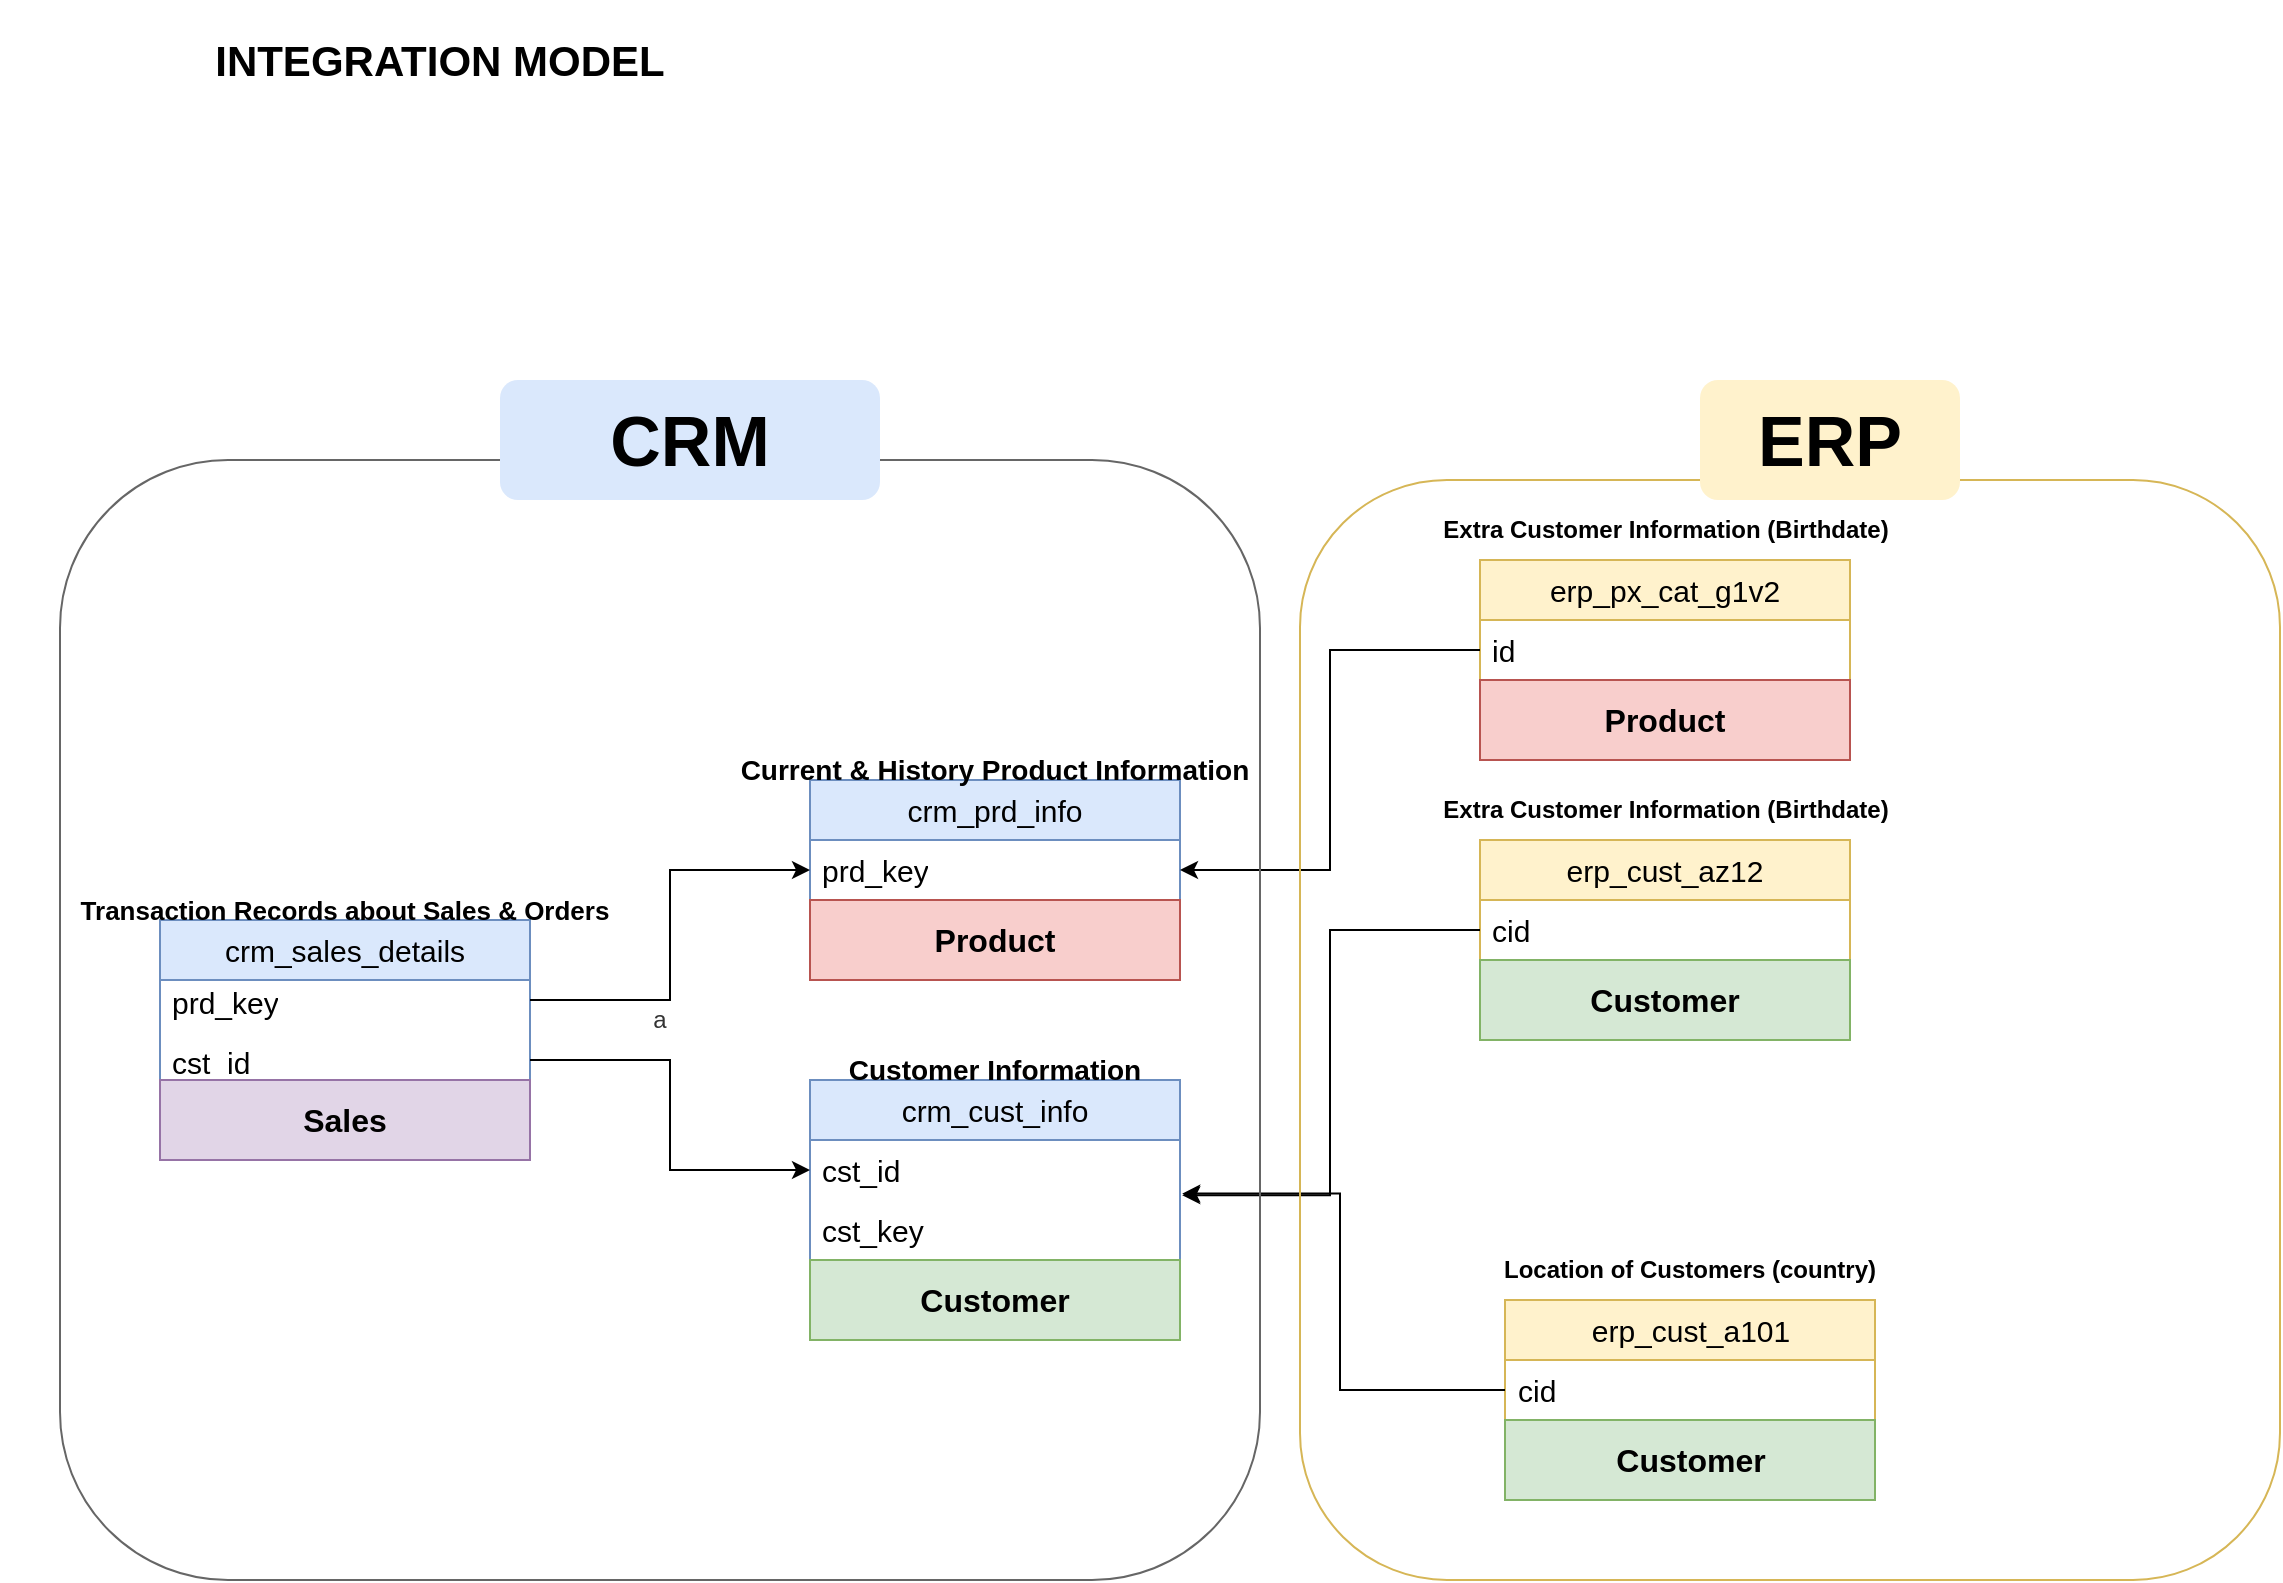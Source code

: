 <mxfile version="27.0.9">
  <diagram name="Page-1" id="bw4_J3o9QSyQrjF8PfWh">
    <mxGraphModel dx="2453" dy="2063" grid="1" gridSize="10" guides="1" tooltips="1" connect="1" arrows="1" fold="1" page="1" pageScale="1" pageWidth="850" pageHeight="1100" math="0" shadow="0">
      <root>
        <mxCell id="0" />
        <mxCell id="1" parent="0" />
        <mxCell id="_McvN5yETM-C3hYu6dwE-1" value="&lt;span&gt;crm_cust_info&lt;/span&gt;" style="swimlane;fontStyle=0;childLayout=stackLayout;horizontal=1;startSize=30;horizontalStack=0;resizeParent=1;resizeParentMax=0;resizeLast=0;collapsible=1;marginBottom=0;whiteSpace=wrap;html=1;fillColor=#dae8fc;strokeColor=#6c8ebf;fontSize=15;" parent="1" vertex="1">
          <mxGeometry x="285" y="320" width="185" height="90" as="geometry" />
        </mxCell>
        <mxCell id="_McvN5yETM-C3hYu6dwE-2" value="cst_id" style="text;strokeColor=none;fillColor=none;align=left;verticalAlign=middle;spacingLeft=4;spacingRight=4;overflow=hidden;points=[[0,0.5],[1,0.5]];portConstraint=eastwest;rotatable=0;whiteSpace=wrap;html=1;fontSize=15;" parent="_McvN5yETM-C3hYu6dwE-1" vertex="1">
          <mxGeometry y="30" width="185" height="30" as="geometry" />
        </mxCell>
        <mxCell id="_McvN5yETM-C3hYu6dwE-22" value="cst_key" style="text;strokeColor=none;fillColor=none;align=left;verticalAlign=middle;spacingLeft=4;spacingRight=4;overflow=hidden;points=[[0,0.5],[1,0.5]];portConstraint=eastwest;rotatable=0;whiteSpace=wrap;html=1;fontSize=15;" parent="_McvN5yETM-C3hYu6dwE-1" vertex="1">
          <mxGeometry y="60" width="185" height="30" as="geometry" />
        </mxCell>
        <mxCell id="_McvN5yETM-C3hYu6dwE-6" value="crm_prd_info" style="swimlane;fontStyle=0;childLayout=stackLayout;horizontal=1;startSize=30;horizontalStack=0;resizeParent=1;resizeParentMax=0;resizeLast=0;collapsible=1;marginBottom=0;whiteSpace=wrap;html=1;fillColor=#dae8fc;strokeColor=#6c8ebf;fontSize=15;" parent="1" vertex="1">
          <mxGeometry x="285" y="170" width="185" height="60" as="geometry" />
        </mxCell>
        <mxCell id="_McvN5yETM-C3hYu6dwE-7" value="prd_key" style="text;strokeColor=none;fillColor=none;align=left;verticalAlign=middle;spacingLeft=4;spacingRight=4;overflow=hidden;points=[[0,0.5],[1,0.5]];portConstraint=eastwest;rotatable=0;whiteSpace=wrap;html=1;fontSize=15;" parent="_McvN5yETM-C3hYu6dwE-6" vertex="1">
          <mxGeometry y="30" width="185" height="30" as="geometry" />
        </mxCell>
        <mxCell id="_McvN5yETM-C3hYu6dwE-8" value="&lt;span style=&quot;font-size: 14px;&quot;&gt;&lt;b&gt;Current &amp;amp; History Product Information&lt;/b&gt;&lt;/span&gt;" style="text;html=1;align=center;verticalAlign=middle;whiteSpace=wrap;rounded=0;" parent="1" vertex="1">
          <mxGeometry x="235" y="150" width="285" height="30" as="geometry" />
        </mxCell>
        <mxCell id="_McvN5yETM-C3hYu6dwE-9" value="crm_sales_details" style="swimlane;fontStyle=0;childLayout=stackLayout;horizontal=1;startSize=30;horizontalStack=0;resizeParent=1;resizeParentMax=0;resizeLast=0;collapsible=1;marginBottom=0;whiteSpace=wrap;html=1;fillColor=#dae8fc;strokeColor=#6c8ebf;fontSize=15;" parent="1" vertex="1">
          <mxGeometry x="-40" y="240" width="185" height="80" as="geometry" />
        </mxCell>
        <mxCell id="_McvN5yETM-C3hYu6dwE-10" value="prd_key&lt;div&gt;&lt;br&gt;&lt;/div&gt;" style="text;strokeColor=none;fillColor=none;align=left;verticalAlign=middle;spacingLeft=4;spacingRight=4;overflow=hidden;points=[[0,0.5],[1,0.5]];portConstraint=eastwest;rotatable=0;whiteSpace=wrap;html=1;fontSize=15;" parent="_McvN5yETM-C3hYu6dwE-9" vertex="1">
          <mxGeometry y="30" width="185" height="30" as="geometry" />
        </mxCell>
        <mxCell id="_McvN5yETM-C3hYu6dwE-13" value="cst_id" style="text;strokeColor=none;fillColor=none;align=left;verticalAlign=middle;spacingLeft=4;spacingRight=4;overflow=hidden;points=[[0,0.5],[1,0.5]];portConstraint=eastwest;rotatable=0;whiteSpace=wrap;html=1;fontSize=15;" parent="_McvN5yETM-C3hYu6dwE-9" vertex="1">
          <mxGeometry y="60" width="185" height="20" as="geometry" />
        </mxCell>
        <mxCell id="_McvN5yETM-C3hYu6dwE-11" value="&lt;b style=&quot;&quot;&gt;&lt;font style=&quot;font-size: 13px;&quot;&gt;Transaction Records about Sales &amp;amp; Orders&lt;/font&gt;&lt;/b&gt;" style="text;html=1;align=center;verticalAlign=middle;whiteSpace=wrap;rounded=0;" parent="1" vertex="1">
          <mxGeometry x="-90" y="220" width="285" height="30" as="geometry" />
        </mxCell>
        <mxCell id="_McvN5yETM-C3hYu6dwE-5" value="&lt;font style=&quot;font-size: 14px;&quot;&gt;&lt;b&gt;Customer Information&lt;/b&gt;&lt;/font&gt;" style="text;html=1;align=center;verticalAlign=middle;whiteSpace=wrap;rounded=0;" parent="1" vertex="1">
          <mxGeometry x="285" y="300" width="185" height="30" as="geometry" />
        </mxCell>
        <mxCell id="_McvN5yETM-C3hYu6dwE-16" style="edgeStyle=orthogonalEdgeStyle;rounded=0;orthogonalLoop=1;jettySize=auto;html=1;entryX=0;entryY=0.5;entryDx=0;entryDy=0;" parent="1" source="_McvN5yETM-C3hYu6dwE-10" target="_McvN5yETM-C3hYu6dwE-7" edge="1">
          <mxGeometry relative="1" as="geometry">
            <Array as="points">
              <mxPoint x="215" y="280" />
              <mxPoint x="215" y="215" />
            </Array>
          </mxGeometry>
        </mxCell>
        <mxCell id="_McvN5yETM-C3hYu6dwE-17" style="edgeStyle=orthogonalEdgeStyle;rounded=0;orthogonalLoop=1;jettySize=auto;html=1;entryX=0;entryY=0.5;entryDx=0;entryDy=0;" parent="1" source="_McvN5yETM-C3hYu6dwE-13" target="_McvN5yETM-C3hYu6dwE-2" edge="1">
          <mxGeometry relative="1" as="geometry" />
        </mxCell>
        <mxCell id="_McvN5yETM-C3hYu6dwE-18" value="erp_cust_az12" style="swimlane;fontStyle=0;childLayout=stackLayout;horizontal=1;startSize=30;horizontalStack=0;resizeParent=1;resizeParentMax=0;resizeLast=0;collapsible=1;marginBottom=0;whiteSpace=wrap;html=1;fillColor=#fff2cc;strokeColor=#d6b656;fontSize=15;" parent="1" vertex="1">
          <mxGeometry x="620" y="200" width="185" height="60" as="geometry" />
        </mxCell>
        <mxCell id="_McvN5yETM-C3hYu6dwE-19" value="cid" style="text;strokeColor=none;fillColor=none;align=left;verticalAlign=middle;spacingLeft=4;spacingRight=4;overflow=hidden;points=[[0,0.5],[1,0.5]];portConstraint=eastwest;rotatable=0;whiteSpace=wrap;html=1;fontSize=15;" parent="_McvN5yETM-C3hYu6dwE-18" vertex="1">
          <mxGeometry y="30" width="185" height="30" as="geometry" />
        </mxCell>
        <mxCell id="_McvN5yETM-C3hYu6dwE-20" value="&lt;b&gt;Extra Customer Information (Birthdate)&lt;/b&gt;" style="text;html=1;align=center;verticalAlign=middle;whiteSpace=wrap;rounded=0;" parent="1" vertex="1">
          <mxGeometry x="597.5" y="170" width="230" height="30" as="geometry" />
        </mxCell>
        <mxCell id="_McvN5yETM-C3hYu6dwE-24" style="edgeStyle=orthogonalEdgeStyle;rounded=0;orthogonalLoop=1;jettySize=auto;html=1;entryX=1.006;entryY=-0.08;entryDx=0;entryDy=0;entryPerimeter=0;" parent="1" source="_McvN5yETM-C3hYu6dwE-19" target="_McvN5yETM-C3hYu6dwE-22" edge="1">
          <mxGeometry relative="1" as="geometry" />
        </mxCell>
        <mxCell id="_McvN5yETM-C3hYu6dwE-25" value="erp_cust_a101" style="swimlane;fontStyle=0;childLayout=stackLayout;horizontal=1;startSize=30;horizontalStack=0;resizeParent=1;resizeParentMax=0;resizeLast=0;collapsible=1;marginBottom=0;whiteSpace=wrap;html=1;fillColor=#fff2cc;strokeColor=#d6b656;fontSize=15;" parent="1" vertex="1">
          <mxGeometry x="632.5" y="430" width="185" height="60" as="geometry" />
        </mxCell>
        <mxCell id="_McvN5yETM-C3hYu6dwE-26" value="cid" style="text;strokeColor=none;fillColor=none;align=left;verticalAlign=middle;spacingLeft=4;spacingRight=4;overflow=hidden;points=[[0,0.5],[1,0.5]];portConstraint=eastwest;rotatable=0;whiteSpace=wrap;html=1;fontSize=15;" parent="_McvN5yETM-C3hYu6dwE-25" vertex="1">
          <mxGeometry y="30" width="185" height="30" as="geometry" />
        </mxCell>
        <mxCell id="_McvN5yETM-C3hYu6dwE-27" value="&lt;b&gt;Location of Customers (country)&lt;/b&gt;" style="text;html=1;align=center;verticalAlign=middle;whiteSpace=wrap;rounded=0;" parent="1" vertex="1">
          <mxGeometry x="610" y="400" width="230" height="30" as="geometry" />
        </mxCell>
        <mxCell id="_McvN5yETM-C3hYu6dwE-28" style="edgeStyle=orthogonalEdgeStyle;rounded=0;orthogonalLoop=1;jettySize=auto;html=1;entryX=1.006;entryY=0.893;entryDx=0;entryDy=0;entryPerimeter=0;" parent="1" source="_McvN5yETM-C3hYu6dwE-26" target="_McvN5yETM-C3hYu6dwE-2" edge="1">
          <mxGeometry relative="1" as="geometry">
            <Array as="points">
              <mxPoint x="550" y="475" />
              <mxPoint x="550" y="377" />
            </Array>
          </mxGeometry>
        </mxCell>
        <mxCell id="_McvN5yETM-C3hYu6dwE-31" value="erp_px_cat_g1v2" style="swimlane;fontStyle=0;childLayout=stackLayout;horizontal=1;startSize=30;horizontalStack=0;resizeParent=1;resizeParentMax=0;resizeLast=0;collapsible=1;marginBottom=0;whiteSpace=wrap;html=1;fillColor=#fff2cc;strokeColor=#d6b656;fontSize=15;" parent="1" vertex="1">
          <mxGeometry x="620" y="60" width="185" height="60" as="geometry" />
        </mxCell>
        <mxCell id="_McvN5yETM-C3hYu6dwE-32" value="id" style="text;strokeColor=none;fillColor=none;align=left;verticalAlign=middle;spacingLeft=4;spacingRight=4;overflow=hidden;points=[[0,0.5],[1,0.5]];portConstraint=eastwest;rotatable=0;whiteSpace=wrap;html=1;fontSize=15;" parent="_McvN5yETM-C3hYu6dwE-31" vertex="1">
          <mxGeometry y="30" width="185" height="30" as="geometry" />
        </mxCell>
        <mxCell id="_McvN5yETM-C3hYu6dwE-33" style="edgeStyle=orthogonalEdgeStyle;rounded=0;orthogonalLoop=1;jettySize=auto;html=1;entryX=1;entryY=0.5;entryDx=0;entryDy=0;" parent="1" source="_McvN5yETM-C3hYu6dwE-32" target="_McvN5yETM-C3hYu6dwE-7" edge="1">
          <mxGeometry relative="1" as="geometry" />
        </mxCell>
        <mxCell id="_McvN5yETM-C3hYu6dwE-34" value="&lt;b&gt;Extra Customer Information (Birthdate)&lt;/b&gt;" style="text;html=1;align=center;verticalAlign=middle;whiteSpace=wrap;rounded=0;" parent="1" vertex="1">
          <mxGeometry x="597.5" y="30" width="230" height="30" as="geometry" />
        </mxCell>
        <mxCell id="_McvN5yETM-C3hYu6dwE-35" value="a" style="rounded=1;whiteSpace=wrap;html=1;fillColor=none;fontColor=#333333;strokeColor=#666666;" parent="1" vertex="1">
          <mxGeometry x="-90" y="10" width="600" height="560" as="geometry" />
        </mxCell>
        <mxCell id="_McvN5yETM-C3hYu6dwE-36" value="&lt;font style=&quot;font-size: 35px;&quot;&gt;&lt;b&gt;CRM&lt;/b&gt;&lt;/font&gt;" style="rounded=1;whiteSpace=wrap;html=1;fillColor=#dae8fc;strokeColor=none;" parent="1" vertex="1">
          <mxGeometry x="130" y="-30" width="190" height="60" as="geometry" />
        </mxCell>
        <mxCell id="_McvN5yETM-C3hYu6dwE-37" value="" style="rounded=1;whiteSpace=wrap;html=1;fillColor=none;arcSize=15;strokeColor=#d6b656;" parent="1" vertex="1">
          <mxGeometry x="530" y="20" width="490" height="550" as="geometry" />
        </mxCell>
        <mxCell id="_McvN5yETM-C3hYu6dwE-38" value="&lt;font style=&quot;font-size: 35px;&quot;&gt;&lt;b&gt;ERP&lt;/b&gt;&lt;/font&gt;" style="rounded=1;whiteSpace=wrap;html=1;fillColor=#fff2cc;strokeColor=none;" parent="1" vertex="1">
          <mxGeometry x="730" y="-30" width="130" height="60" as="geometry" />
        </mxCell>
        <mxCell id="_McvN5yETM-C3hYu6dwE-50" value="&lt;font style=&quot;font-size: 21px;&quot;&gt;&lt;b&gt;INTEGRATION MODEL&lt;/b&gt;&lt;/font&gt;" style="rounded=1;whiteSpace=wrap;html=1;fillColor=none;strokeColor=none;" parent="1" vertex="1">
          <mxGeometry x="-120" y="-220" width="440" height="60" as="geometry" />
        </mxCell>
        <mxCell id="1G_ayTww49T-4pckeg1Q-1" value="&lt;b&gt;&lt;font style=&quot;font-size: 16px;&quot;&gt;Product&lt;/font&gt;&lt;/b&gt;" style="text;html=1;strokeColor=#b85450;fillColor=#f8cecc;align=center;verticalAlign=middle;whiteSpace=wrap;overflow=hidden;" parent="1" vertex="1">
          <mxGeometry x="620" y="120" width="185" height="40" as="geometry" />
        </mxCell>
        <mxCell id="1G_ayTww49T-4pckeg1Q-2" value="&lt;b&gt;&lt;font style=&quot;font-size: 16px;&quot;&gt;Product&lt;/font&gt;&lt;/b&gt;" style="text;html=1;strokeColor=#b85450;fillColor=#f8cecc;align=center;verticalAlign=middle;whiteSpace=wrap;overflow=hidden;" parent="1" vertex="1">
          <mxGeometry x="285" y="230" width="185" height="40" as="geometry" />
        </mxCell>
        <mxCell id="1G_ayTww49T-4pckeg1Q-3" value="&lt;span style=&quot;font-size: 16px;&quot;&gt;&lt;b&gt;Customer&lt;/b&gt;&lt;/span&gt;" style="text;html=1;strokeColor=#82b366;fillColor=#d5e8d4;align=center;verticalAlign=middle;whiteSpace=wrap;overflow=hidden;" parent="1" vertex="1">
          <mxGeometry x="285" y="410" width="185" height="40" as="geometry" />
        </mxCell>
        <mxCell id="1G_ayTww49T-4pckeg1Q-4" value="&lt;span style=&quot;font-size: 16px;&quot;&gt;&lt;b&gt;Customer&lt;/b&gt;&lt;/span&gt;" style="text;html=1;strokeColor=#82b366;fillColor=#d5e8d4;align=center;verticalAlign=middle;whiteSpace=wrap;overflow=hidden;" parent="1" vertex="1">
          <mxGeometry x="620" y="260" width="185" height="40" as="geometry" />
        </mxCell>
        <mxCell id="1G_ayTww49T-4pckeg1Q-5" value="&lt;span style=&quot;font-size: 16px;&quot;&gt;&lt;b&gt;Customer&lt;/b&gt;&lt;/span&gt;" style="text;html=1;strokeColor=#82b366;fillColor=#d5e8d4;align=center;verticalAlign=middle;whiteSpace=wrap;overflow=hidden;" parent="1" vertex="1">
          <mxGeometry x="632.5" y="490" width="185" height="40" as="geometry" />
        </mxCell>
        <mxCell id="1G_ayTww49T-4pckeg1Q-6" value="&lt;span style=&quot;font-size: 16px;&quot;&gt;&lt;b&gt;Sales&lt;/b&gt;&lt;/span&gt;" style="text;html=1;strokeColor=#9673a6;fillColor=#e1d5e7;align=center;verticalAlign=middle;whiteSpace=wrap;overflow=hidden;" parent="1" vertex="1">
          <mxGeometry x="-40" y="320" width="185" height="40" as="geometry" />
        </mxCell>
      </root>
    </mxGraphModel>
  </diagram>
</mxfile>
